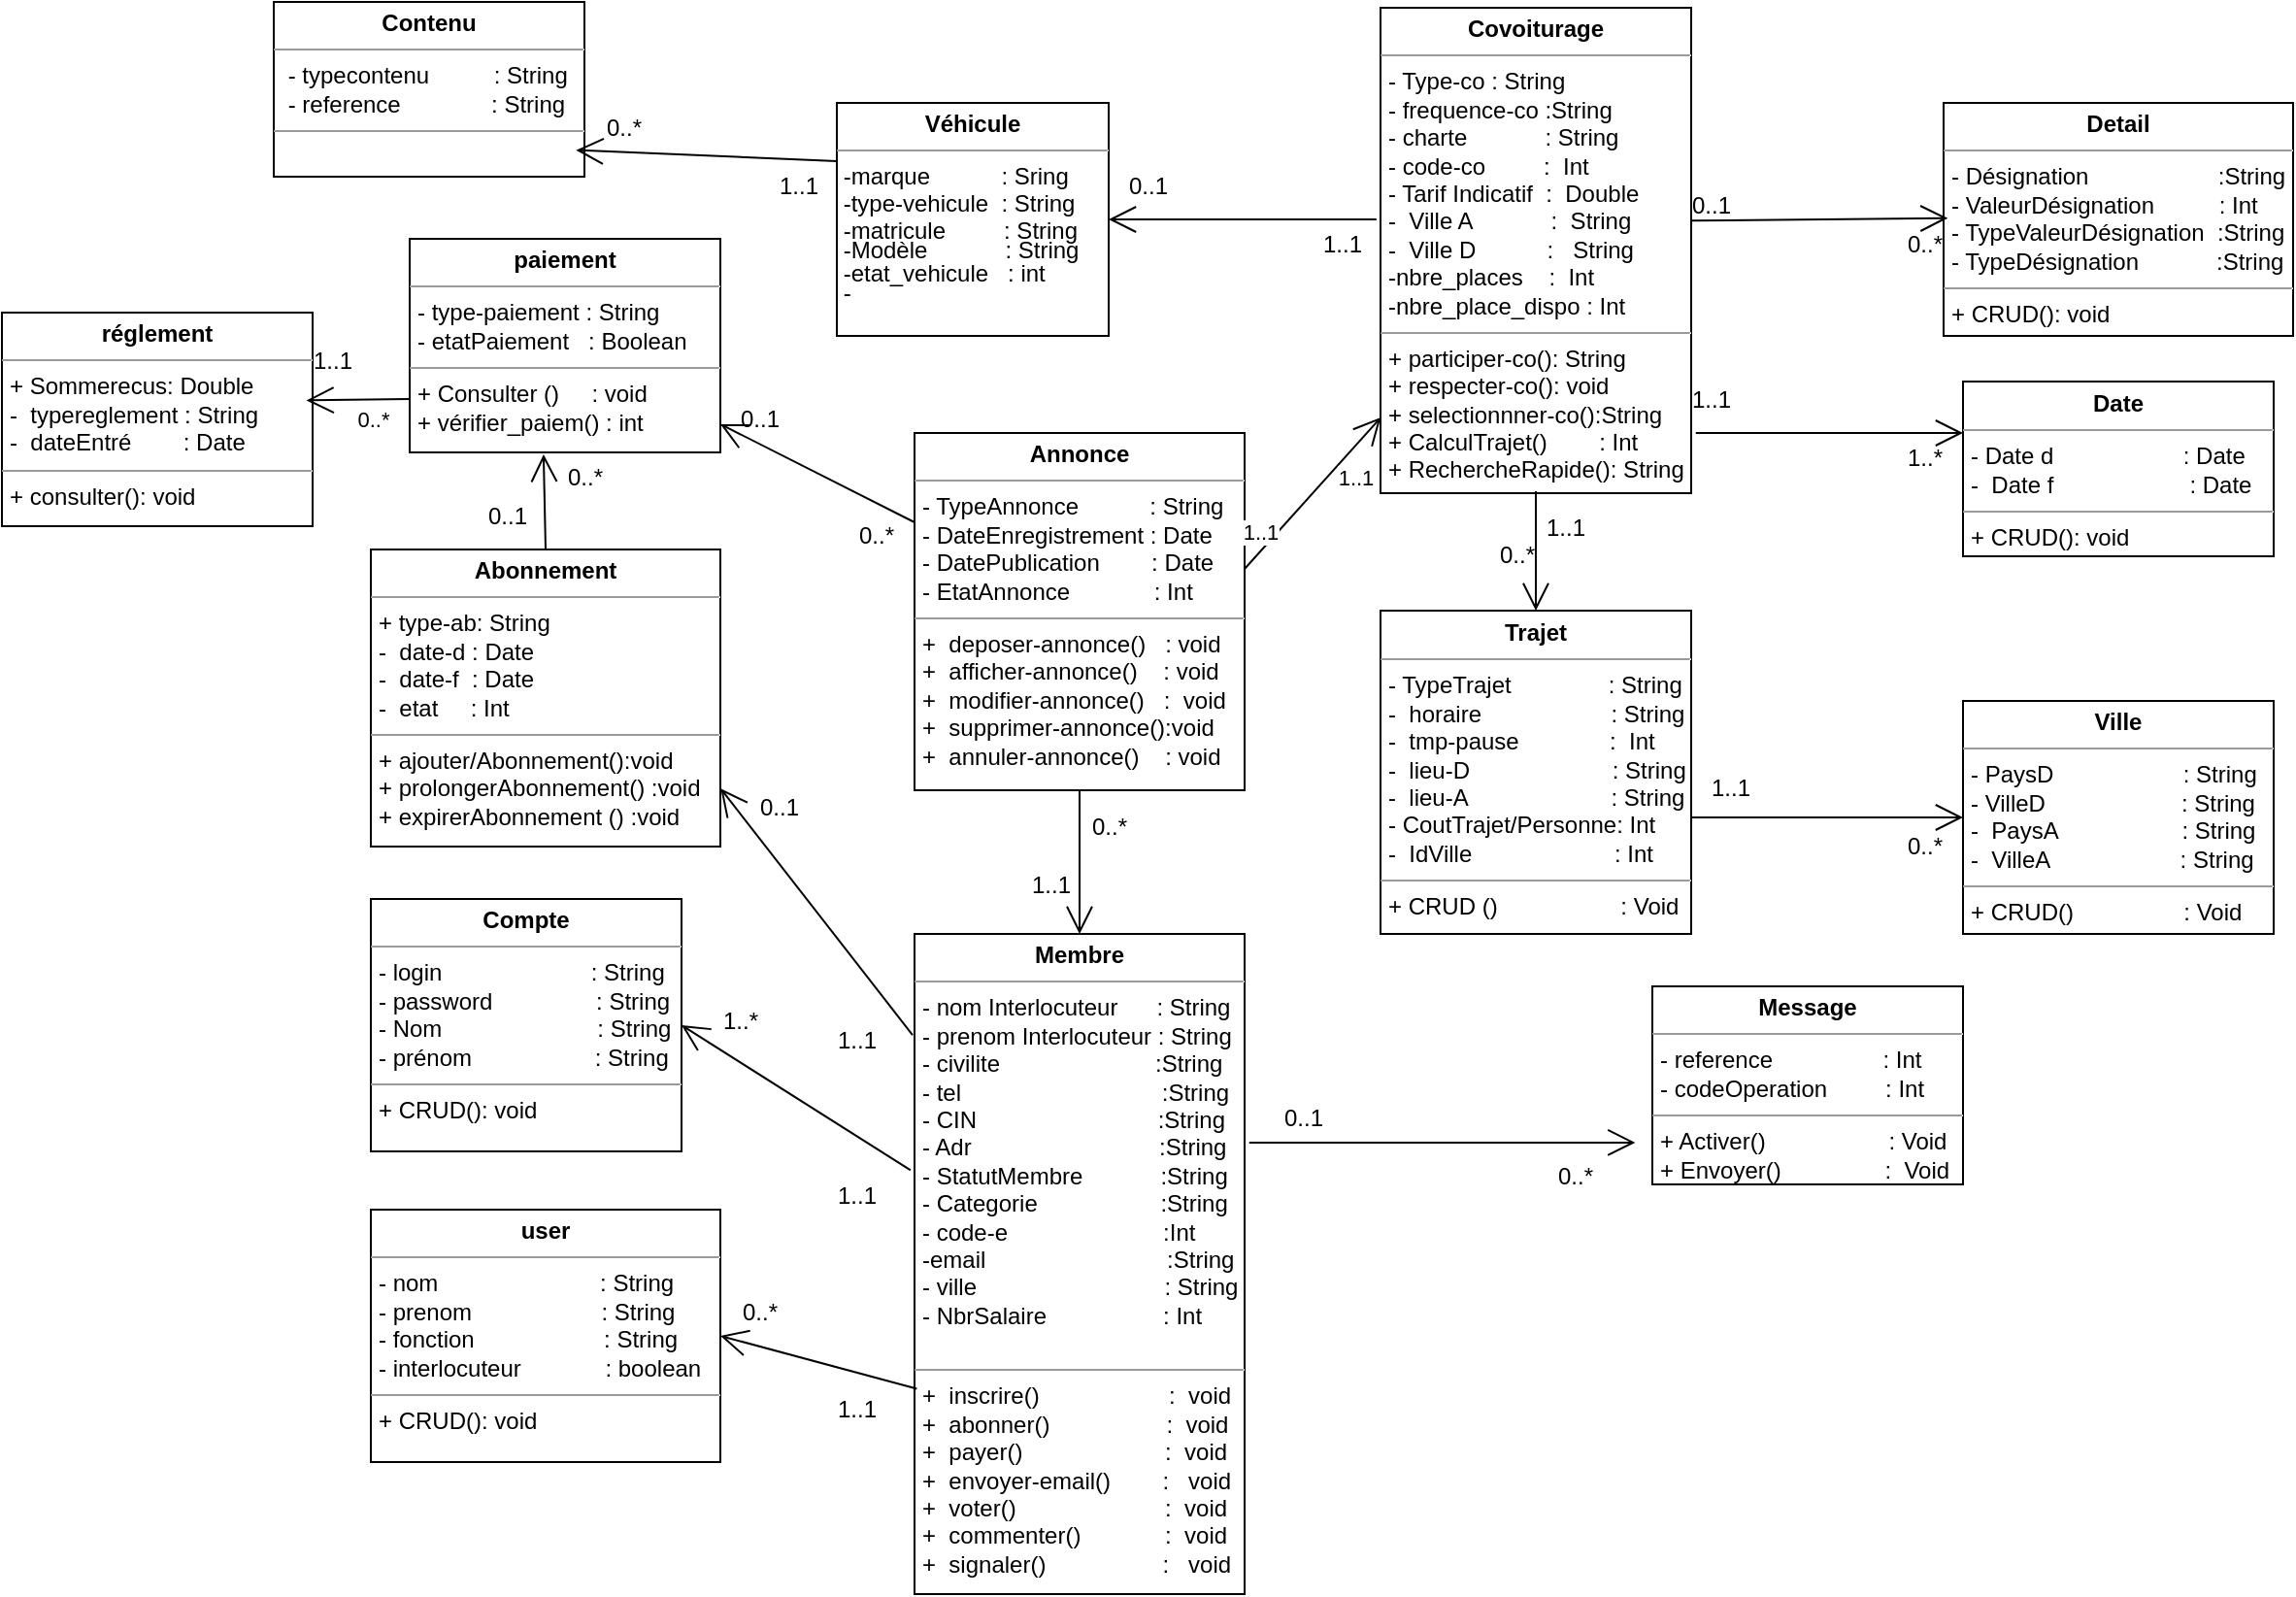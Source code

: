 <mxfile version="22.1.2" type="device">
  <diagram name="Page-1" id="1ubMhT4w6Kl15otpwXKv">
    <mxGraphModel dx="1357" dy="683" grid="1" gridSize="10" guides="1" tooltips="1" connect="1" arrows="1" fold="1" page="1" pageScale="1" pageWidth="827" pageHeight="1169" math="0" shadow="0">
      <root>
        <mxCell id="0" />
        <mxCell id="1" parent="0" />
        <mxCell id="DEG2UegHs-YWgpbDHbv4-1" value="&lt;p style=&quot;margin:0px;margin-top:4px;text-align:center;&quot;&gt;&lt;b&gt;Véhicule&lt;/b&gt;&lt;/p&gt;&lt;hr size=&quot;1&quot;&gt;&lt;div style=&quot;height:2px;&quot;&gt;&amp;nbsp;-marque&amp;nbsp; &amp;nbsp; &amp;nbsp; &amp;nbsp; &amp;nbsp; &amp;nbsp;: Sring&lt;/div&gt;&lt;div style=&quot;height:2px;&quot;&gt;&lt;br&gt;&lt;/div&gt;&lt;div style=&quot;height:2px;&quot;&gt;&lt;br&gt;&lt;/div&gt;&lt;div style=&quot;height:2px;&quot;&gt;&lt;br&gt;&lt;/div&gt;&lt;div style=&quot;height:2px;&quot;&gt;&lt;br&gt;&lt;/div&gt;&lt;div style=&quot;height:2px;&quot;&gt;&lt;br&gt;&lt;/div&gt;&lt;div style=&quot;height:2px;&quot;&gt;&lt;br&gt;&lt;/div&gt;&lt;div style=&quot;height:2px;&quot;&gt;&amp;nbsp;-type-vehicule&amp;nbsp; : String&lt;/div&gt;&lt;div style=&quot;height:2px;&quot;&gt;&lt;br&gt;&lt;/div&gt;&lt;div style=&quot;height:2px;&quot;&gt;&lt;br&gt;&lt;/div&gt;&lt;div style=&quot;height:2px;&quot;&gt;&lt;br&gt;&lt;/div&gt;&lt;div style=&quot;height:2px;&quot;&gt;&lt;br&gt;&lt;/div&gt;&lt;div style=&quot;height:2px;&quot;&gt;&lt;br&gt;&lt;/div&gt;&lt;div style=&quot;height:2px;&quot;&gt;&lt;br&gt;&lt;/div&gt;&lt;div style=&quot;height:2px;&quot;&gt;&amp;nbsp;-matricule&amp;nbsp; &amp;nbsp; &amp;nbsp; &amp;nbsp; &amp;nbsp;: String&amp;nbsp;&lt;/div&gt;&lt;div style=&quot;height:2px;&quot;&gt;&lt;br&gt;&lt;/div&gt;&lt;div style=&quot;height:2px;&quot;&gt;&lt;br&gt;&lt;/div&gt;&lt;div style=&quot;height:2px;&quot;&gt;&lt;br&gt;&lt;/div&gt;&lt;div style=&quot;height:2px;&quot;&gt;&lt;br&gt;&lt;/div&gt;&lt;div style=&quot;height:2px;&quot;&gt;&amp;nbsp;-Modèle&amp;nbsp; &amp;nbsp; &amp;nbsp; &amp;nbsp; &amp;nbsp; &amp;nbsp; : String&lt;/div&gt;&lt;div style=&quot;height:2px;&quot;&gt;&lt;br&gt;&lt;/div&gt;&lt;div style=&quot;height:2px;&quot;&gt;&lt;br&gt;&lt;/div&gt;&lt;div style=&quot;height:2px;&quot;&gt;&lt;br&gt;&lt;/div&gt;&lt;div style=&quot;height:2px;&quot;&gt;&lt;br&gt;&lt;/div&gt;&lt;div style=&quot;height:2px;&quot;&gt;&lt;br&gt;&lt;/div&gt;&lt;div style=&quot;height:2px;&quot;&gt;&amp;nbsp;-etat_vehicule&amp;nbsp; &amp;nbsp;: int&lt;/div&gt;&lt;div style=&quot;height:2px;&quot;&gt;&lt;br&gt;&lt;/div&gt;&lt;div style=&quot;height:2px;&quot;&gt;&lt;br&gt;&lt;/div&gt;&lt;div style=&quot;height:2px;&quot;&gt;&lt;br&gt;&lt;/div&gt;&lt;div style=&quot;height:2px;&quot;&gt;&lt;br&gt;&lt;/div&gt;&lt;div style=&quot;height:2px;&quot;&gt;&amp;nbsp;-&lt;/div&gt;" style="verticalAlign=top;align=left;overflow=fill;fontSize=12;fontFamily=Helvetica;html=1;whiteSpace=wrap;" vertex="1" parent="1">
          <mxGeometry x="440" y="130" width="140" height="120" as="geometry" />
        </mxCell>
        <mxCell id="DEG2UegHs-YWgpbDHbv4-3" value="&lt;p style=&quot;margin:0px;margin-top:4px;text-align:center;&quot;&gt;&lt;b&gt;Covoiturage&lt;/b&gt;&lt;/p&gt;&lt;hr size=&quot;1&quot;&gt;&lt;p style=&quot;margin:0px;margin-left:4px;&quot;&gt;- Type-co : String&lt;/p&gt;&lt;p style=&quot;margin:0px;margin-left:4px;&quot;&gt;- frequence-co :String&lt;/p&gt;&lt;p style=&quot;margin:0px;margin-left:4px;&quot;&gt;- charte&amp;nbsp; &amp;nbsp; &amp;nbsp; &amp;nbsp; &amp;nbsp; &amp;nbsp; : String&lt;/p&gt;&lt;p style=&quot;margin:0px;margin-left:4px;&quot;&gt;- code-co&amp;nbsp; &amp;nbsp; &amp;nbsp; &amp;nbsp; &amp;nbsp;:&amp;nbsp; Int&lt;/p&gt;&lt;p style=&quot;margin:0px;margin-left:4px;&quot;&gt;- Tarif Indicatif&amp;nbsp; :&amp;nbsp; Double&lt;/p&gt;&lt;p style=&quot;margin:0px;margin-left:4px;&quot;&gt;-&amp;nbsp; Ville A&amp;nbsp; &amp;nbsp; &amp;nbsp; &amp;nbsp; &amp;nbsp; &amp;nbsp; :&amp;nbsp; String&amp;nbsp;&lt;/p&gt;&lt;p style=&quot;margin:0px;margin-left:4px;&quot;&gt;-&amp;nbsp; Ville D&amp;nbsp; &amp;nbsp; &amp;nbsp; &amp;nbsp; &amp;nbsp; &amp;nbsp;:&amp;nbsp; &amp;nbsp;String&lt;/p&gt;&lt;p style=&quot;margin:0px;margin-left:4px;&quot;&gt;-nbre_places&amp;nbsp; &amp;nbsp; :&amp;nbsp; Int&lt;/p&gt;&lt;p style=&quot;margin:0px;margin-left:4px;&quot;&gt;-nbre_place_dispo : Int&lt;/p&gt;&lt;hr size=&quot;1&quot;&gt;&lt;p style=&quot;margin:0px;margin-left:4px;&quot;&gt;+ participer-co(): String&lt;/p&gt;&lt;p style=&quot;margin:0px;margin-left:4px;&quot;&gt;+ respecter-co(): void&lt;/p&gt;&lt;p style=&quot;margin:0px;margin-left:4px;&quot;&gt;+ selectionnner-co():String&lt;/p&gt;&lt;p style=&quot;margin:0px;margin-left:4px;&quot;&gt;+ CalculTrajet()&amp;nbsp; &amp;nbsp; &amp;nbsp; &amp;nbsp; : Int&lt;/p&gt;&lt;p style=&quot;margin:0px;margin-left:4px;&quot;&gt;+ RechercheRapide(): String&lt;/p&gt;" style="verticalAlign=top;align=left;overflow=fill;fontSize=12;fontFamily=Helvetica;html=1;whiteSpace=wrap;" vertex="1" parent="1">
          <mxGeometry x="720" y="81" width="160" height="250" as="geometry" />
        </mxCell>
        <mxCell id="DEG2UegHs-YWgpbDHbv4-4" value="&lt;p style=&quot;margin:0px;margin-top:4px;text-align:center;&quot;&gt;&lt;b&gt;Annonce&lt;/b&gt;&lt;/p&gt;&lt;hr size=&quot;1&quot;&gt;&lt;p style=&quot;margin:0px;margin-left:4px;&quot;&gt;- TypeAnnonce&amp;nbsp; &amp;nbsp; &amp;nbsp; &amp;nbsp; &amp;nbsp; &amp;nbsp;: String&lt;/p&gt;&lt;p style=&quot;margin:0px;margin-left:4px;&quot;&gt;- DateEnregistrement : Date&lt;/p&gt;&lt;p style=&quot;margin:0px;margin-left:4px;&quot;&gt;- DatePublication&amp;nbsp; &amp;nbsp; &amp;nbsp; &amp;nbsp; : Date&lt;/p&gt;&lt;p style=&quot;margin:0px;margin-left:4px;&quot;&gt;- EtatAnnonce&amp;nbsp; &amp;nbsp; &amp;nbsp; &amp;nbsp; &amp;nbsp; &amp;nbsp; &amp;nbsp;: Int&lt;/p&gt;&lt;hr size=&quot;1&quot;&gt;&lt;p style=&quot;margin:0px;margin-left:4px;&quot;&gt;+&amp;nbsp; deposer-annonce()&amp;nbsp; &amp;nbsp;: void&lt;/p&gt;&lt;p style=&quot;margin:0px;margin-left:4px;&quot;&gt;+&amp;nbsp; afficher-annonce()&amp;nbsp; &amp;nbsp; : void&lt;/p&gt;&lt;p style=&quot;margin:0px;margin-left:4px;&quot;&gt;+&amp;nbsp; modifier-annonce()&amp;nbsp; &amp;nbsp;:&amp;nbsp; void&lt;/p&gt;&lt;p style=&quot;margin:0px;margin-left:4px;&quot;&gt;+&amp;nbsp; supprimer-annonce():void&lt;/p&gt;&lt;p style=&quot;margin:0px;margin-left:4px;&quot;&gt;+&amp;nbsp; annuler-annonce()&amp;nbsp; &amp;nbsp; : void&lt;/p&gt;" style="verticalAlign=top;align=left;overflow=fill;fontSize=12;fontFamily=Helvetica;html=1;whiteSpace=wrap;" vertex="1" parent="1">
          <mxGeometry x="480" y="300" width="170" height="184" as="geometry" />
        </mxCell>
        <mxCell id="DEG2UegHs-YWgpbDHbv4-5" value="&lt;p style=&quot;margin:0px;margin-top:4px;text-align:center;&quot;&gt;&lt;b&gt;paiement&lt;/b&gt;&lt;/p&gt;&lt;hr size=&quot;1&quot;&gt;&lt;p style=&quot;margin:0px;margin-left:4px;&quot;&gt;- type-paiement : String&lt;/p&gt;&lt;p style=&quot;margin:0px;margin-left:4px;&quot;&gt;- etatPaiement&amp;nbsp; &amp;nbsp;: Boolean&lt;/p&gt;&lt;hr size=&quot;1&quot;&gt;&lt;p style=&quot;margin:0px;margin-left:4px;&quot;&gt;+ Consulter ()&amp;nbsp; &amp;nbsp; &amp;nbsp;: void&lt;/p&gt;&lt;p style=&quot;margin:0px;margin-left:4px;&quot;&gt;+ vérifier_paiem() : int&lt;/p&gt;" style="verticalAlign=top;align=left;overflow=fill;fontSize=12;fontFamily=Helvetica;html=1;whiteSpace=wrap;" vertex="1" parent="1">
          <mxGeometry x="220" y="200" width="160" height="110" as="geometry" />
        </mxCell>
        <mxCell id="DEG2UegHs-YWgpbDHbv4-6" value="&lt;p style=&quot;margin:0px;margin-top:4px;text-align:center;&quot;&gt;&lt;b&gt;Abonnement&lt;/b&gt;&lt;/p&gt;&lt;hr size=&quot;1&quot;&gt;&lt;p style=&quot;margin:0px;margin-left:4px;&quot;&gt;+ type-ab: String&lt;/p&gt;&lt;p style=&quot;margin:0px;margin-left:4px;&quot;&gt;-&amp;nbsp; date-d : Date&lt;/p&gt;&lt;p style=&quot;margin:0px;margin-left:4px;&quot;&gt;-&amp;nbsp; date-f&amp;nbsp; : Date&lt;/p&gt;&lt;p style=&quot;margin:0px;margin-left:4px;&quot;&gt;-&amp;nbsp; etat&amp;nbsp; &amp;nbsp; &amp;nbsp;: Int&lt;/p&gt;&lt;hr size=&quot;1&quot;&gt;&lt;p style=&quot;margin:0px;margin-left:4px;&quot;&gt;+ ajouter/Abonnement():void&lt;/p&gt;&lt;p style=&quot;margin:0px;margin-left:4px;&quot;&gt;+ prolongerAbonnement() :void&lt;/p&gt;&lt;p style=&quot;margin:0px;margin-left:4px;&quot;&gt;+ expirerAbonnement () :void&lt;/p&gt;" style="verticalAlign=top;align=left;overflow=fill;fontSize=12;fontFamily=Helvetica;html=1;whiteSpace=wrap;" vertex="1" parent="1">
          <mxGeometry x="200" y="360" width="180" height="153" as="geometry" />
        </mxCell>
        <mxCell id="DEG2UegHs-YWgpbDHbv4-8" value="&lt;p style=&quot;margin:0px;margin-top:4px;text-align:center;&quot;&gt;&lt;b&gt;Membre&lt;/b&gt;&lt;/p&gt;&lt;hr size=&quot;1&quot;&gt;&lt;p style=&quot;margin:0px;margin-left:4px;&quot;&gt;- nom Interlocuteur&amp;nbsp; &amp;nbsp; &amp;nbsp; : String&lt;/p&gt;&lt;p style=&quot;margin:0px;margin-left:4px;&quot;&gt;- prenom Interlocuteur : String&lt;/p&gt;&lt;p style=&quot;margin:0px;margin-left:4px;&quot;&gt;- civilite&amp;nbsp; &amp;nbsp; &amp;nbsp; &amp;nbsp; &amp;nbsp; &amp;nbsp; &amp;nbsp; &amp;nbsp; &amp;nbsp; &amp;nbsp; &amp;nbsp; &amp;nbsp; :String&lt;/p&gt;&lt;p style=&quot;margin:0px;margin-left:4px;&quot;&gt;- tel&amp;nbsp; &amp;nbsp; &amp;nbsp; &amp;nbsp; &amp;nbsp; &amp;nbsp; &amp;nbsp; &amp;nbsp; &amp;nbsp; &amp;nbsp; &amp;nbsp; &amp;nbsp; &amp;nbsp; &amp;nbsp; &amp;nbsp; &amp;nbsp;:String&lt;/p&gt;&lt;p style=&quot;margin:0px;margin-left:4px;&quot;&gt;- CIN&amp;nbsp; &amp;nbsp; &amp;nbsp; &amp;nbsp; &amp;nbsp; &amp;nbsp; &amp;nbsp; &amp;nbsp; &amp;nbsp; &amp;nbsp; &amp;nbsp; &amp;nbsp; &amp;nbsp; &amp;nbsp; :String&lt;/p&gt;&lt;p style=&quot;margin:0px;margin-left:4px;&quot;&gt;- Adr&amp;nbsp; &amp;nbsp; &amp;nbsp; &amp;nbsp; &amp;nbsp; &amp;nbsp; &amp;nbsp; &amp;nbsp; &amp;nbsp; &amp;nbsp; &amp;nbsp; &amp;nbsp; &amp;nbsp; &amp;nbsp; &amp;nbsp;:String&lt;/p&gt;&lt;p style=&quot;margin:0px;margin-left:4px;&quot;&gt;- StatutMembre&amp;nbsp; &amp;nbsp; &amp;nbsp; &amp;nbsp; &amp;nbsp; &amp;nbsp; :String&lt;/p&gt;&lt;p style=&quot;margin:0px;margin-left:4px;&quot;&gt;- Categorie&amp;nbsp; &amp;nbsp; &amp;nbsp; &amp;nbsp; &amp;nbsp; &amp;nbsp; &amp;nbsp; &amp;nbsp; &amp;nbsp; &amp;nbsp;:String&lt;/p&gt;&lt;p style=&quot;margin:0px;margin-left:4px;&quot;&gt;- code-e&amp;nbsp; &amp;nbsp; &amp;nbsp; &amp;nbsp; &amp;nbsp; &amp;nbsp; &amp;nbsp; &amp;nbsp; &amp;nbsp; &amp;nbsp; &amp;nbsp; &amp;nbsp; :Int&lt;/p&gt;&lt;p style=&quot;margin:0px;margin-left:4px;&quot;&gt;-email&amp;nbsp; &amp;nbsp; &amp;nbsp; &amp;nbsp; &amp;nbsp; &amp;nbsp; &amp;nbsp; &amp;nbsp; &amp;nbsp; &amp;nbsp; &amp;nbsp; &amp;nbsp; &amp;nbsp; &amp;nbsp; :String&lt;/p&gt;&lt;p style=&quot;margin:0px;margin-left:4px;&quot;&gt;- ville&amp;nbsp; &amp;nbsp; &amp;nbsp; &amp;nbsp; &amp;nbsp; &amp;nbsp; &amp;nbsp; &amp;nbsp; &amp;nbsp; &amp;nbsp; &amp;nbsp; &amp;nbsp; &amp;nbsp; &amp;nbsp; &amp;nbsp;: String&lt;/p&gt;&lt;p style=&quot;margin:0px;margin-left:4px;&quot;&gt;- NbrSalaire&amp;nbsp; &amp;nbsp; &amp;nbsp; &amp;nbsp; &amp;nbsp; &amp;nbsp; &amp;nbsp; &amp;nbsp; &amp;nbsp; : Int&lt;/p&gt;&lt;p style=&quot;margin:0px;margin-left:4px;&quot;&gt;&lt;br&gt;&lt;/p&gt;&lt;hr size=&quot;1&quot;&gt;&lt;p style=&quot;margin:0px;margin-left:4px;&quot;&gt;+&amp;nbsp; inscrire()&amp;nbsp; &amp;nbsp; &amp;nbsp; &amp;nbsp; &amp;nbsp; &amp;nbsp; &amp;nbsp; &amp;nbsp; &amp;nbsp; &amp;nbsp; :&amp;nbsp; void&lt;/p&gt;&lt;p style=&quot;margin:0px;margin-left:4px;&quot;&gt;+&amp;nbsp; abonner()&amp;nbsp; &amp;nbsp; &amp;nbsp; &amp;nbsp; &amp;nbsp; &amp;nbsp; &amp;nbsp; &amp;nbsp; &amp;nbsp; :&amp;nbsp; void&lt;/p&gt;&lt;p style=&quot;margin:0px;margin-left:4px;&quot;&gt;+&amp;nbsp; payer()&amp;nbsp; &amp;nbsp; &amp;nbsp; &amp;nbsp; &amp;nbsp; &amp;nbsp; &amp;nbsp; &amp;nbsp; &amp;nbsp; &amp;nbsp; &amp;nbsp; :&amp;nbsp; void&lt;/p&gt;&lt;p style=&quot;margin:0px;margin-left:4px;&quot;&gt;+&amp;nbsp; envoyer-email()&amp;nbsp; &amp;nbsp; &amp;nbsp; &amp;nbsp; :&amp;nbsp; &amp;nbsp;void&lt;/p&gt;&lt;p style=&quot;margin:0px;margin-left:4px;&quot;&gt;+&amp;nbsp; voter()&amp;nbsp; &amp;nbsp; &amp;nbsp; &amp;nbsp; &amp;nbsp; &amp;nbsp; &amp;nbsp; &amp;nbsp; &amp;nbsp; &amp;nbsp; &amp;nbsp; &amp;nbsp;:&amp;nbsp; void&lt;/p&gt;&lt;p style=&quot;margin:0px;margin-left:4px;&quot;&gt;+&amp;nbsp; commenter()&amp;nbsp; &amp;nbsp; &amp;nbsp; &amp;nbsp; &amp;nbsp; &amp;nbsp; &amp;nbsp;:&amp;nbsp; void&lt;/p&gt;&lt;p style=&quot;margin:0px;margin-left:4px;&quot;&gt;+&amp;nbsp; signaler()&amp;nbsp; &amp;nbsp; &amp;nbsp; &amp;nbsp; &amp;nbsp; &amp;nbsp; &amp;nbsp; &amp;nbsp; &amp;nbsp; :&amp;nbsp; &amp;nbsp;void&lt;/p&gt;" style="verticalAlign=top;align=left;overflow=fill;fontSize=12;fontFamily=Helvetica;html=1;whiteSpace=wrap;" vertex="1" parent="1">
          <mxGeometry x="480" y="558" width="170" height="340" as="geometry" />
        </mxCell>
        <mxCell id="DEG2UegHs-YWgpbDHbv4-9" value="&lt;p style=&quot;margin:0px;margin-top:4px;text-align:center;&quot;&gt;&lt;b&gt;Trajet&lt;/b&gt;&lt;/p&gt;&lt;hr size=&quot;1&quot;&gt;&lt;p style=&quot;margin:0px;margin-left:4px;&quot;&gt;- TypeTrajet&amp;nbsp; &amp;nbsp; &amp;nbsp; &amp;nbsp; &amp;nbsp; &amp;nbsp; &amp;nbsp; &amp;nbsp;: String&lt;/p&gt;&lt;p style=&quot;margin:0px;margin-left:4px;&quot;&gt;-&amp;nbsp; horaire&amp;nbsp; &amp;nbsp; &amp;nbsp; &amp;nbsp; &amp;nbsp; &amp;nbsp; &amp;nbsp; &amp;nbsp; &amp;nbsp; &amp;nbsp; : String&lt;/p&gt;&lt;p style=&quot;margin:0px;margin-left:4px;&quot;&gt;-&amp;nbsp; tmp-pause&amp;nbsp; &amp;nbsp; &amp;nbsp; &amp;nbsp; &amp;nbsp; &amp;nbsp; &amp;nbsp; :&amp;nbsp; Int&lt;/p&gt;&lt;p style=&quot;margin:0px;margin-left:4px;&quot;&gt;-&amp;nbsp; lieu-D&amp;nbsp; &amp;nbsp; &amp;nbsp; &amp;nbsp; &amp;nbsp; &amp;nbsp; &amp;nbsp; &amp;nbsp; &amp;nbsp; &amp;nbsp; &amp;nbsp; : String&lt;/p&gt;&lt;p style=&quot;margin:0px;margin-left:4px;&quot;&gt;-&amp;nbsp; lieu-A&amp;nbsp; &amp;nbsp; &amp;nbsp; &amp;nbsp; &amp;nbsp; &amp;nbsp; &amp;nbsp; &amp;nbsp; &amp;nbsp; &amp;nbsp; &amp;nbsp; : String&lt;/p&gt;&lt;p style=&quot;margin:0px;margin-left:4px;&quot;&gt;- CoutTrajet/Personne: Int&lt;/p&gt;&lt;p style=&quot;margin:0px;margin-left:4px;&quot;&gt;-&amp;nbsp; IdVille&amp;nbsp; &amp;nbsp; &amp;nbsp; &amp;nbsp; &amp;nbsp; &amp;nbsp; &amp;nbsp; &amp;nbsp; &amp;nbsp; &amp;nbsp; &amp;nbsp; : Int&lt;/p&gt;&lt;hr size=&quot;1&quot;&gt;&lt;p style=&quot;margin:0px;margin-left:4px;&quot;&gt;+ CRUD ()&amp;nbsp; &amp;nbsp; &amp;nbsp; &amp;nbsp; &amp;nbsp; &amp;nbsp; &amp;nbsp; &amp;nbsp; &amp;nbsp; &amp;nbsp;: Void&lt;/p&gt;" style="verticalAlign=top;align=left;overflow=fill;fontSize=12;fontFamily=Helvetica;html=1;whiteSpace=wrap;" vertex="1" parent="1">
          <mxGeometry x="720" y="391.5" width="160" height="166.5" as="geometry" />
        </mxCell>
        <mxCell id="DEG2UegHs-YWgpbDHbv4-10" value="&lt;p style=&quot;margin:0px;margin-top:4px;text-align:center;&quot;&gt;&lt;b&gt;Ville&lt;/b&gt;&lt;/p&gt;&lt;hr size=&quot;1&quot;&gt;&lt;p style=&quot;margin:0px;margin-left:4px;&quot;&gt;- PaysD&amp;nbsp; &amp;nbsp; &amp;nbsp; &amp;nbsp; &amp;nbsp; &amp;nbsp; &amp;nbsp; &amp;nbsp; &amp;nbsp; &amp;nbsp; : String&lt;/p&gt;&lt;p style=&quot;margin:0px;margin-left:4px;&quot;&gt;- VilleD&amp;nbsp; &amp;nbsp; &amp;nbsp; &amp;nbsp; &amp;nbsp; &amp;nbsp; &amp;nbsp; &amp;nbsp; &amp;nbsp; &amp;nbsp; &amp;nbsp;: String&lt;/p&gt;&lt;p style=&quot;margin:0px;margin-left:4px;&quot;&gt;-&amp;nbsp; PaysA&amp;nbsp; &amp;nbsp; &amp;nbsp; &amp;nbsp; &amp;nbsp; &amp;nbsp; &amp;nbsp; &amp;nbsp; &amp;nbsp; &amp;nbsp;: String&lt;/p&gt;&lt;p style=&quot;margin:0px;margin-left:4px;&quot;&gt;-&amp;nbsp; VilleA&amp;nbsp; &amp;nbsp; &amp;nbsp; &amp;nbsp; &amp;nbsp; &amp;nbsp; &amp;nbsp; &amp;nbsp; &amp;nbsp; &amp;nbsp; : String&lt;/p&gt;&lt;hr size=&quot;1&quot;&gt;&lt;p style=&quot;margin:0px;margin-left:4px;&quot;&gt;+ CRUD()&amp;nbsp; &amp;nbsp; &amp;nbsp; &amp;nbsp; &amp;nbsp; &amp;nbsp; &amp;nbsp; &amp;nbsp; &amp;nbsp;: Void&lt;/p&gt;" style="verticalAlign=top;align=left;overflow=fill;fontSize=12;fontFamily=Helvetica;html=1;whiteSpace=wrap;" vertex="1" parent="1">
          <mxGeometry x="1020" y="438" width="160" height="120" as="geometry" />
        </mxCell>
        <mxCell id="DEG2UegHs-YWgpbDHbv4-11" value="&lt;p style=&quot;margin:0px;margin-top:4px;text-align:center;&quot;&gt;&lt;b&gt;Message&lt;/b&gt;&lt;/p&gt;&lt;hr size=&quot;1&quot;&gt;&lt;p style=&quot;margin:0px;margin-left:4px;&quot;&gt;- reference&amp;nbsp; &amp;nbsp; &amp;nbsp; &amp;nbsp; &amp;nbsp; &amp;nbsp; &amp;nbsp; &amp;nbsp; &amp;nbsp;: Int&lt;/p&gt;&lt;p style=&quot;margin:0px;margin-left:4px;&quot;&gt;- codeOperation&amp;nbsp; &amp;nbsp; &amp;nbsp; &amp;nbsp; &amp;nbsp;: Int&lt;/p&gt;&lt;hr size=&quot;1&quot;&gt;&lt;p style=&quot;margin:0px;margin-left:4px;&quot;&gt;+ Activer()&amp;nbsp; &amp;nbsp; &amp;nbsp; &amp;nbsp; &amp;nbsp; &amp;nbsp; &amp;nbsp; &amp;nbsp; &amp;nbsp; &amp;nbsp;: Void&lt;/p&gt;&lt;p style=&quot;margin:0px;margin-left:4px;&quot;&gt;+ Envoyer()&amp;nbsp; &amp;nbsp; &amp;nbsp; &amp;nbsp; &amp;nbsp; &amp;nbsp; &amp;nbsp; &amp;nbsp; :&amp;nbsp; Void&lt;/p&gt;&lt;p style=&quot;margin:0px;margin-left:4px;&quot;&gt;&lt;br&gt;&lt;/p&gt;&lt;p style=&quot;margin:0px;margin-left:4px;&quot;&gt;&lt;br&gt;&lt;/p&gt;" style="verticalAlign=top;align=left;overflow=fill;fontSize=12;fontFamily=Helvetica;html=1;whiteSpace=wrap;" vertex="1" parent="1">
          <mxGeometry x="860" y="585" width="160" height="102" as="geometry" />
        </mxCell>
        <mxCell id="DEG2UegHs-YWgpbDHbv4-12" value="&lt;p style=&quot;margin:0px;margin-top:4px;text-align:center;&quot;&gt;&lt;b&gt;Detail&lt;/b&gt;&lt;/p&gt;&lt;hr size=&quot;1&quot;&gt;&lt;p style=&quot;margin:0px;margin-left:4px;&quot;&gt;- Désignation&amp;nbsp; &amp;nbsp; &amp;nbsp; &amp;nbsp; &amp;nbsp; &amp;nbsp; &amp;nbsp; &amp;nbsp; &amp;nbsp; &amp;nbsp; :String&lt;/p&gt;&lt;p style=&quot;margin:0px;margin-left:4px;&quot;&gt;- ValeurDésignation&amp;nbsp; &amp;nbsp; &amp;nbsp; &amp;nbsp; &amp;nbsp; : Int&lt;/p&gt;&lt;p style=&quot;margin:0px;margin-left:4px;&quot;&gt;- TypeValeurDésignation&amp;nbsp; :String&amp;nbsp;&lt;/p&gt;&lt;p style=&quot;margin:0px;margin-left:4px;&quot;&gt;- TypeDésignation&amp;nbsp; &amp;nbsp; &amp;nbsp; &amp;nbsp; &amp;nbsp; &amp;nbsp; :String&lt;/p&gt;&lt;hr size=&quot;1&quot;&gt;&lt;p style=&quot;margin:0px;margin-left:4px;&quot;&gt;+ CRUD(): void&lt;/p&gt;" style="verticalAlign=top;align=left;overflow=fill;fontSize=12;fontFamily=Helvetica;html=1;whiteSpace=wrap;" vertex="1" parent="1">
          <mxGeometry x="1010" y="130" width="180" height="120" as="geometry" />
        </mxCell>
        <mxCell id="DEG2UegHs-YWgpbDHbv4-13" value="&lt;p style=&quot;margin:0px;margin-top:4px;text-align:center;&quot;&gt;&lt;b&gt;Date&lt;/b&gt;&lt;/p&gt;&lt;hr size=&quot;1&quot;&gt;&lt;p style=&quot;margin:0px;margin-left:4px;&quot;&gt;- Date d&amp;nbsp; &amp;nbsp; &amp;nbsp; &amp;nbsp; &amp;nbsp; &amp;nbsp; &amp;nbsp; &amp;nbsp; &amp;nbsp; &amp;nbsp; : Date&lt;/p&gt;&lt;p style=&quot;margin:0px;margin-left:4px;&quot;&gt;-&amp;nbsp; Date f&amp;nbsp; &amp;nbsp; &amp;nbsp; &amp;nbsp; &amp;nbsp; &amp;nbsp; &amp;nbsp; &amp;nbsp; &amp;nbsp; &amp;nbsp; &amp;nbsp;: Date&lt;/p&gt;&lt;hr size=&quot;1&quot;&gt;&lt;p style=&quot;margin:0px;margin-left:4px;&quot;&gt;+ CRUD(): void&lt;/p&gt;" style="verticalAlign=top;align=left;overflow=fill;fontSize=12;fontFamily=Helvetica;html=1;whiteSpace=wrap;" vertex="1" parent="1">
          <mxGeometry x="1020" y="273.5" width="160" height="90" as="geometry" />
        </mxCell>
        <mxCell id="DEG2UegHs-YWgpbDHbv4-14" value="&lt;p style=&quot;margin:0px;margin-top:4px;text-align:center;&quot;&gt;&lt;b&gt;réglement&lt;/b&gt;&lt;/p&gt;&lt;hr size=&quot;1&quot;&gt;&lt;p style=&quot;margin:0px;margin-left:4px;&quot;&gt;+ Sommerecus: Double&lt;/p&gt;&lt;p style=&quot;margin:0px;margin-left:4px;&quot;&gt;-&amp;nbsp; typereglement : String&lt;/p&gt;&lt;p style=&quot;margin:0px;margin-left:4px;&quot;&gt;-&amp;nbsp; dateEntré&amp;nbsp; &amp;nbsp; &amp;nbsp; &amp;nbsp; : Date&lt;/p&gt;&lt;hr size=&quot;1&quot;&gt;&lt;p style=&quot;margin:0px;margin-left:4px;&quot;&gt;+ consulter(): void&lt;/p&gt;" style="verticalAlign=top;align=left;overflow=fill;fontSize=12;fontFamily=Helvetica;html=1;whiteSpace=wrap;" vertex="1" parent="1">
          <mxGeometry x="10" y="238" width="160" height="110" as="geometry" />
        </mxCell>
        <mxCell id="DEG2UegHs-YWgpbDHbv4-15" value="&lt;p style=&quot;margin:0px;margin-top:4px;text-align:center;&quot;&gt;&lt;b&gt;Compte&lt;/b&gt;&lt;/p&gt;&lt;hr size=&quot;1&quot;&gt;&lt;p style=&quot;margin:0px;margin-left:4px;&quot;&gt;- login&amp;nbsp; &amp;nbsp; &amp;nbsp; &amp;nbsp; &amp;nbsp; &amp;nbsp; &amp;nbsp; &amp;nbsp; &amp;nbsp; &amp;nbsp; &amp;nbsp; &amp;nbsp;: String&lt;/p&gt;&lt;p style=&quot;margin:0px;margin-left:4px;&quot;&gt;- password&amp;nbsp; &amp;nbsp; &amp;nbsp; &amp;nbsp; &amp;nbsp; &amp;nbsp; &amp;nbsp; &amp;nbsp; : String&lt;/p&gt;&lt;p style=&quot;margin:0px;margin-left:4px;&quot;&gt;- Nom&amp;nbsp; &amp;nbsp; &amp;nbsp; &amp;nbsp; &amp;nbsp; &amp;nbsp; &amp;nbsp; &amp;nbsp; &amp;nbsp; &amp;nbsp; &amp;nbsp; &amp;nbsp; : String&lt;/p&gt;&lt;p style=&quot;margin:0px;margin-left:4px;&quot;&gt;- prénom&amp;nbsp; &amp;nbsp; &amp;nbsp; &amp;nbsp; &amp;nbsp; &amp;nbsp; &amp;nbsp; &amp;nbsp; &amp;nbsp; &amp;nbsp;: String&lt;/p&gt;&lt;hr size=&quot;1&quot;&gt;&lt;p style=&quot;margin:0px;margin-left:4px;&quot;&gt;+ CRUD(): void&lt;/p&gt;" style="verticalAlign=top;align=left;overflow=fill;fontSize=12;fontFamily=Helvetica;html=1;whiteSpace=wrap;" vertex="1" parent="1">
          <mxGeometry x="200" y="540" width="160" height="130" as="geometry" />
        </mxCell>
        <mxCell id="DEG2UegHs-YWgpbDHbv4-16" value="&lt;p style=&quot;margin:0px;margin-top:4px;text-align:center;&quot;&gt;&lt;b&gt;user&lt;/b&gt;&lt;/p&gt;&lt;hr size=&quot;1&quot;&gt;&lt;p style=&quot;margin:0px;margin-left:4px;&quot;&gt;- nom&amp;nbsp; &amp;nbsp; &amp;nbsp; &amp;nbsp; &amp;nbsp; &amp;nbsp; &amp;nbsp; &amp;nbsp; &amp;nbsp; &amp;nbsp; &amp;nbsp; &amp;nbsp; &amp;nbsp;: String&lt;/p&gt;&lt;p style=&quot;margin:0px;margin-left:4px;&quot;&gt;- prenom&amp;nbsp; &amp;nbsp; &amp;nbsp; &amp;nbsp; &amp;nbsp; &amp;nbsp; &amp;nbsp; &amp;nbsp; &amp;nbsp; &amp;nbsp; : String&lt;/p&gt;&lt;p style=&quot;margin:0px;margin-left:4px;&quot;&gt;- fonction&amp;nbsp; &amp;nbsp; &amp;nbsp; &amp;nbsp; &amp;nbsp; &amp;nbsp; &amp;nbsp; &amp;nbsp; &amp;nbsp; &amp;nbsp; : String&lt;/p&gt;&lt;p style=&quot;margin:0px;margin-left:4px;&quot;&gt;- interlocuteur&amp;nbsp; &amp;nbsp; &amp;nbsp; &amp;nbsp; &amp;nbsp; &amp;nbsp; &amp;nbsp;: boolean&lt;/p&gt;&lt;hr size=&quot;1&quot;&gt;&lt;p style=&quot;margin:0px;margin-left:4px;&quot;&gt;+ CRUD(): void&lt;/p&gt;" style="verticalAlign=top;align=left;overflow=fill;fontSize=12;fontFamily=Helvetica;html=1;whiteSpace=wrap;" vertex="1" parent="1">
          <mxGeometry x="200" y="700" width="180" height="130" as="geometry" />
        </mxCell>
        <mxCell id="DEG2UegHs-YWgpbDHbv4-17" value="" style="endArrow=open;endFill=1;endSize=12;html=1;rounded=0;entryX=1;entryY=0.5;entryDx=0;entryDy=0;exitX=-0.013;exitY=0.436;exitDx=0;exitDy=0;exitPerimeter=0;" edge="1" parent="1" source="DEG2UegHs-YWgpbDHbv4-3" target="DEG2UegHs-YWgpbDHbv4-1">
          <mxGeometry width="160" relative="1" as="geometry">
            <mxPoint x="710" y="190" as="sourcePoint" />
            <mxPoint x="970" y="190" as="targetPoint" />
          </mxGeometry>
        </mxCell>
        <mxCell id="DEG2UegHs-YWgpbDHbv4-18" value="0..1" style="text;html=1;align=center;verticalAlign=middle;resizable=0;points=[];autosize=1;strokeColor=none;fillColor=none;" vertex="1" parent="1">
          <mxGeometry x="580" y="158" width="40" height="30" as="geometry" />
        </mxCell>
        <mxCell id="DEG2UegHs-YWgpbDHbv4-19" value="1..1" style="text;html=1;align=center;verticalAlign=middle;resizable=0;points=[];autosize=1;strokeColor=none;fillColor=none;" vertex="1" parent="1">
          <mxGeometry x="680" y="188" width="40" height="30" as="geometry" />
        </mxCell>
        <mxCell id="DEG2UegHs-YWgpbDHbv4-20" value="" style="endArrow=open;endFill=1;endSize=12;html=1;rounded=0;entryX=-0.018;entryY=0.406;entryDx=0;entryDy=0;entryPerimeter=0;exitX=0.966;exitY=0.436;exitDx=0;exitDy=0;exitPerimeter=0;" edge="1" parent="1">
          <mxGeometry width="160" relative="1" as="geometry">
            <mxPoint x="880.0" y="190.64" as="sourcePoint" />
            <mxPoint x="1012.2" y="189.36" as="targetPoint" />
          </mxGeometry>
        </mxCell>
        <mxCell id="DEG2UegHs-YWgpbDHbv4-21" value="0..1" style="text;html=1;align=center;verticalAlign=middle;resizable=0;points=[];autosize=1;strokeColor=none;fillColor=none;" vertex="1" parent="1">
          <mxGeometry x="870" y="168" width="40" height="30" as="geometry" />
        </mxCell>
        <mxCell id="DEG2UegHs-YWgpbDHbv4-22" value="0..*" style="text;html=1;align=center;verticalAlign=middle;resizable=0;points=[];autosize=1;strokeColor=none;fillColor=none;" vertex="1" parent="1">
          <mxGeometry x="980" y="188" width="40" height="30" as="geometry" />
        </mxCell>
        <mxCell id="DEG2UegHs-YWgpbDHbv4-23" value="" style="endArrow=open;endFill=1;endSize=12;html=1;rounded=0;entryX=-0.018;entryY=0.406;entryDx=0;entryDy=0;entryPerimeter=0;exitX=1.015;exitY=0.876;exitDx=0;exitDy=0;exitPerimeter=0;" edge="1" parent="1" source="DEG2UegHs-YWgpbDHbv4-3">
          <mxGeometry width="160" relative="1" as="geometry">
            <mxPoint x="887.8" y="301.28" as="sourcePoint" />
            <mxPoint x="1020.0" y="300.0" as="targetPoint" />
          </mxGeometry>
        </mxCell>
        <mxCell id="DEG2UegHs-YWgpbDHbv4-24" value="1..1" style="text;html=1;align=center;verticalAlign=middle;resizable=0;points=[];autosize=1;strokeColor=none;fillColor=none;" vertex="1" parent="1">
          <mxGeometry x="870" y="268" width="40" height="30" as="geometry" />
        </mxCell>
        <mxCell id="DEG2UegHs-YWgpbDHbv4-25" value="1..*" style="text;html=1;align=center;verticalAlign=middle;resizable=0;points=[];autosize=1;strokeColor=none;fillColor=none;" vertex="1" parent="1">
          <mxGeometry x="980" y="298" width="40" height="30" as="geometry" />
        </mxCell>
        <mxCell id="DEG2UegHs-YWgpbDHbv4-26" value="" style="endArrow=open;endFill=1;endSize=12;html=1;rounded=0;entryX=0.5;entryY=0;entryDx=0;entryDy=0;" edge="1" parent="1" target="DEG2UegHs-YWgpbDHbv4-9">
          <mxGeometry width="160" relative="1" as="geometry">
            <mxPoint x="800" y="330" as="sourcePoint" />
            <mxPoint x="970" y="220" as="targetPoint" />
          </mxGeometry>
        </mxCell>
        <mxCell id="DEG2UegHs-YWgpbDHbv4-27" value="0..*" style="text;html=1;align=center;verticalAlign=middle;resizable=0;points=[];autosize=1;strokeColor=none;fillColor=none;" vertex="1" parent="1">
          <mxGeometry x="770" y="348" width="40" height="30" as="geometry" />
        </mxCell>
        <mxCell id="DEG2UegHs-YWgpbDHbv4-28" value="1..1" style="text;html=1;align=center;verticalAlign=middle;resizable=0;points=[];autosize=1;strokeColor=none;fillColor=none;" vertex="1" parent="1">
          <mxGeometry x="795" y="333.5" width="40" height="30" as="geometry" />
        </mxCell>
        <mxCell id="DEG2UegHs-YWgpbDHbv4-29" value="" style="endArrow=open;endFill=1;endSize=12;html=1;rounded=0;entryX=0;entryY=0.5;entryDx=0;entryDy=0;" edge="1" parent="1" target="DEG2UegHs-YWgpbDHbv4-10">
          <mxGeometry width="160" relative="1" as="geometry">
            <mxPoint x="880" y="498" as="sourcePoint" />
            <mxPoint x="970" y="460" as="targetPoint" />
          </mxGeometry>
        </mxCell>
        <mxCell id="DEG2UegHs-YWgpbDHbv4-30" value="1..1" style="text;html=1;align=center;verticalAlign=middle;resizable=0;points=[];autosize=1;strokeColor=none;fillColor=none;" vertex="1" parent="1">
          <mxGeometry x="880" y="468" width="40" height="30" as="geometry" />
        </mxCell>
        <mxCell id="DEG2UegHs-YWgpbDHbv4-31" value="0..*" style="text;html=1;align=center;verticalAlign=middle;resizable=0;points=[];autosize=1;strokeColor=none;fillColor=none;" vertex="1" parent="1">
          <mxGeometry x="980" y="498" width="40" height="30" as="geometry" />
        </mxCell>
        <mxCell id="DEG2UegHs-YWgpbDHbv4-32" value="" style="endArrow=open;endFill=1;endSize=12;html=1;rounded=0;exitX=0.5;exitY=1;exitDx=0;exitDy=0;entryX=0.5;entryY=0;entryDx=0;entryDy=0;" edge="1" parent="1" source="DEG2UegHs-YWgpbDHbv4-4" target="DEG2UegHs-YWgpbDHbv4-8">
          <mxGeometry width="160" relative="1" as="geometry">
            <mxPoint x="810" y="460" as="sourcePoint" />
            <mxPoint x="970" y="460" as="targetPoint" />
          </mxGeometry>
        </mxCell>
        <mxCell id="DEG2UegHs-YWgpbDHbv4-33" value="1..1" style="text;html=1;align=center;verticalAlign=middle;resizable=0;points=[];autosize=1;strokeColor=none;fillColor=none;" vertex="1" parent="1">
          <mxGeometry x="530" y="518" width="40" height="30" as="geometry" />
        </mxCell>
        <mxCell id="DEG2UegHs-YWgpbDHbv4-34" value="0..*" style="text;html=1;align=center;verticalAlign=middle;resizable=0;points=[];autosize=1;strokeColor=none;fillColor=none;" vertex="1" parent="1">
          <mxGeometry x="560" y="488" width="40" height="30" as="geometry" />
        </mxCell>
        <mxCell id="DEG2UegHs-YWgpbDHbv4-35" value="" style="endArrow=open;endFill=1;endSize=12;html=1;rounded=0;entryX=0.001;entryY=0.844;entryDx=0;entryDy=0;entryPerimeter=0;" edge="1" parent="1" target="DEG2UegHs-YWgpbDHbv4-3">
          <mxGeometry width="160" relative="1" as="geometry">
            <mxPoint x="650" y="370" as="sourcePoint" />
            <mxPoint x="970" y="400" as="targetPoint" />
          </mxGeometry>
        </mxCell>
        <mxCell id="DEG2UegHs-YWgpbDHbv4-36" value="1..1" style="edgeLabel;html=1;align=center;verticalAlign=middle;resizable=0;points=[];" vertex="1" connectable="0" parent="DEG2UegHs-YWgpbDHbv4-35">
          <mxGeometry x="-0.63" y="7" relative="1" as="geometry">
            <mxPoint as="offset" />
          </mxGeometry>
        </mxCell>
        <mxCell id="DEG2UegHs-YWgpbDHbv4-37" value="1..1" style="edgeLabel;html=1;align=center;verticalAlign=middle;resizable=0;points=[];" vertex="1" connectable="0" parent="DEG2UegHs-YWgpbDHbv4-35">
          <mxGeometry x="0.387" y="-11" relative="1" as="geometry">
            <mxPoint as="offset" />
          </mxGeometry>
        </mxCell>
        <mxCell id="DEG2UegHs-YWgpbDHbv4-38" value="" style="endArrow=open;endFill=1;endSize=12;html=1;rounded=0;exitX=0;exitY=0.25;exitDx=0;exitDy=0;" edge="1" parent="1" source="DEG2UegHs-YWgpbDHbv4-4" target="DEG2UegHs-YWgpbDHbv4-5">
          <mxGeometry width="160" relative="1" as="geometry">
            <mxPoint x="390" y="200" as="sourcePoint" />
            <mxPoint x="386" y="273" as="targetPoint" />
          </mxGeometry>
        </mxCell>
        <mxCell id="DEG2UegHs-YWgpbDHbv4-39" value="0..1" style="text;html=1;align=center;verticalAlign=middle;resizable=0;points=[];autosize=1;strokeColor=none;fillColor=none;" vertex="1" parent="1">
          <mxGeometry x="380" y="278" width="40" height="30" as="geometry" />
        </mxCell>
        <mxCell id="DEG2UegHs-YWgpbDHbv4-40" value="0..*" style="text;html=1;align=center;verticalAlign=middle;resizable=0;points=[];autosize=1;strokeColor=none;fillColor=none;" vertex="1" parent="1">
          <mxGeometry x="440" y="338" width="40" height="30" as="geometry" />
        </mxCell>
        <mxCell id="DEG2UegHs-YWgpbDHbv4-42" value="" style="endArrow=open;endFill=1;endSize=12;html=1;rounded=0;exitX=0.5;exitY=0;exitDx=0;exitDy=0;entryX=0.431;entryY=1.009;entryDx=0;entryDy=0;entryPerimeter=0;" edge="1" parent="1" source="DEG2UegHs-YWgpbDHbv4-6" target="DEG2UegHs-YWgpbDHbv4-5">
          <mxGeometry width="160" relative="1" as="geometry">
            <mxPoint x="390" y="200" as="sourcePoint" />
            <mxPoint x="550" y="200" as="targetPoint" />
          </mxGeometry>
        </mxCell>
        <mxCell id="DEG2UegHs-YWgpbDHbv4-43" value="0..1" style="text;html=1;align=center;verticalAlign=middle;resizable=0;points=[];autosize=1;strokeColor=none;fillColor=none;" vertex="1" parent="1">
          <mxGeometry x="250" y="328" width="40" height="30" as="geometry" />
        </mxCell>
        <mxCell id="DEG2UegHs-YWgpbDHbv4-45" value="0..*" style="text;html=1;align=center;verticalAlign=middle;resizable=0;points=[];autosize=1;strokeColor=none;fillColor=none;" vertex="1" parent="1">
          <mxGeometry x="290" y="308" width="40" height="30" as="geometry" />
        </mxCell>
        <mxCell id="DEG2UegHs-YWgpbDHbv4-46" value="" style="endArrow=open;endFill=1;endSize=12;html=1;rounded=0;exitX=0;exitY=0.75;exitDx=0;exitDy=0;entryX=0.98;entryY=0.411;entryDx=0;entryDy=0;entryPerimeter=0;" edge="1" parent="1" source="DEG2UegHs-YWgpbDHbv4-5" target="DEG2UegHs-YWgpbDHbv4-14">
          <mxGeometry width="160" relative="1" as="geometry">
            <mxPoint x="390" y="200" as="sourcePoint" />
            <mxPoint x="550" y="200" as="targetPoint" />
          </mxGeometry>
        </mxCell>
        <mxCell id="DEG2UegHs-YWgpbDHbv4-49" value="0..*" style="edgeLabel;html=1;align=center;verticalAlign=middle;resizable=0;points=[];" vertex="1" connectable="0" parent="DEG2UegHs-YWgpbDHbv4-46">
          <mxGeometry x="-0.289" y="10" relative="1" as="geometry">
            <mxPoint as="offset" />
          </mxGeometry>
        </mxCell>
        <mxCell id="DEG2UegHs-YWgpbDHbv4-47" value="1..1" style="text;html=1;align=center;verticalAlign=middle;resizable=0;points=[];autosize=1;strokeColor=none;fillColor=none;" vertex="1" parent="1">
          <mxGeometry x="160" y="248" width="40" height="30" as="geometry" />
        </mxCell>
        <mxCell id="DEG2UegHs-YWgpbDHbv4-50" value="" style="endArrow=open;endFill=1;endSize=12;html=1;rounded=0;exitX=-0.006;exitY=0.153;exitDx=0;exitDy=0;exitPerimeter=0;entryX=1.001;entryY=0.805;entryDx=0;entryDy=0;entryPerimeter=0;" edge="1" parent="1" source="DEG2UegHs-YWgpbDHbv4-8" target="DEG2UegHs-YWgpbDHbv4-6">
          <mxGeometry width="160" relative="1" as="geometry">
            <mxPoint x="390" y="420" as="sourcePoint" />
            <mxPoint x="550" y="420" as="targetPoint" />
          </mxGeometry>
        </mxCell>
        <mxCell id="DEG2UegHs-YWgpbDHbv4-51" value="0..1" style="text;html=1;align=center;verticalAlign=middle;resizable=0;points=[];autosize=1;strokeColor=none;fillColor=none;" vertex="1" parent="1">
          <mxGeometry x="390" y="478" width="40" height="30" as="geometry" />
        </mxCell>
        <mxCell id="DEG2UegHs-YWgpbDHbv4-52" value="1..1" style="text;html=1;align=center;verticalAlign=middle;resizable=0;points=[];autosize=1;strokeColor=none;fillColor=none;" vertex="1" parent="1">
          <mxGeometry x="430" y="598" width="40" height="30" as="geometry" />
        </mxCell>
        <mxCell id="DEG2UegHs-YWgpbDHbv4-53" value="" style="endArrow=open;endFill=1;endSize=12;html=1;rounded=0;exitX=-0.012;exitY=0.358;exitDx=0;exitDy=0;exitPerimeter=0;entryX=1;entryY=0.5;entryDx=0;entryDy=0;" edge="1" parent="1" source="DEG2UegHs-YWgpbDHbv4-8" target="DEG2UegHs-YWgpbDHbv4-15">
          <mxGeometry width="160" relative="1" as="geometry">
            <mxPoint x="489" y="620" as="sourcePoint" />
            <mxPoint x="390" y="493" as="targetPoint" />
          </mxGeometry>
        </mxCell>
        <mxCell id="DEG2UegHs-YWgpbDHbv4-54" value="1..*" style="text;html=1;align=center;verticalAlign=middle;resizable=0;points=[];autosize=1;strokeColor=none;fillColor=none;" vertex="1" parent="1">
          <mxGeometry x="370" y="588" width="40" height="30" as="geometry" />
        </mxCell>
        <mxCell id="DEG2UegHs-YWgpbDHbv4-55" value="1..1" style="text;html=1;align=center;verticalAlign=middle;resizable=0;points=[];autosize=1;strokeColor=none;fillColor=none;" vertex="1" parent="1">
          <mxGeometry x="430" y="678" width="40" height="30" as="geometry" />
        </mxCell>
        <mxCell id="DEG2UegHs-YWgpbDHbv4-56" value="" style="endArrow=open;endFill=1;endSize=12;html=1;rounded=0;exitX=0.007;exitY=0.689;exitDx=0;exitDy=0;exitPerimeter=0;entryX=1;entryY=0.5;entryDx=0;entryDy=0;" edge="1" parent="1" source="DEG2UegHs-YWgpbDHbv4-8" target="DEG2UegHs-YWgpbDHbv4-16">
          <mxGeometry width="160" relative="1" as="geometry">
            <mxPoint x="488" y="690" as="sourcePoint" />
            <mxPoint x="370" y="615" as="targetPoint" />
          </mxGeometry>
        </mxCell>
        <mxCell id="DEG2UegHs-YWgpbDHbv4-57" value="0..*" style="text;html=1;align=center;verticalAlign=middle;resizable=0;points=[];autosize=1;strokeColor=none;fillColor=none;" vertex="1" parent="1">
          <mxGeometry x="380" y="738" width="40" height="30" as="geometry" />
        </mxCell>
        <mxCell id="DEG2UegHs-YWgpbDHbv4-58" value="1..1" style="text;html=1;align=center;verticalAlign=middle;resizable=0;points=[];autosize=1;strokeColor=none;fillColor=none;" vertex="1" parent="1">
          <mxGeometry x="430" y="788" width="40" height="30" as="geometry" />
        </mxCell>
        <mxCell id="DEG2UegHs-YWgpbDHbv4-60" value="" style="endArrow=open;endFill=1;endSize=12;html=1;rounded=0;entryX=-0.055;entryY=0.789;entryDx=0;entryDy=0;exitX=1.014;exitY=0.316;exitDx=0;exitDy=0;exitPerimeter=0;entryPerimeter=0;" edge="1" parent="1" source="DEG2UegHs-YWgpbDHbv4-8" target="DEG2UegHs-YWgpbDHbv4-11">
          <mxGeometry width="160" relative="1" as="geometry">
            <mxPoint x="890" y="508" as="sourcePoint" />
            <mxPoint x="1030" y="508" as="targetPoint" />
          </mxGeometry>
        </mxCell>
        <mxCell id="DEG2UegHs-YWgpbDHbv4-62" value="0..1" style="text;html=1;align=center;verticalAlign=middle;resizable=0;points=[];autosize=1;strokeColor=none;fillColor=none;" vertex="1" parent="1">
          <mxGeometry x="660" y="638" width="40" height="30" as="geometry" />
        </mxCell>
        <mxCell id="DEG2UegHs-YWgpbDHbv4-63" value="0..*" style="text;html=1;align=center;verticalAlign=middle;resizable=0;points=[];autosize=1;strokeColor=none;fillColor=none;" vertex="1" parent="1">
          <mxGeometry x="800" y="668" width="40" height="30" as="geometry" />
        </mxCell>
        <mxCell id="DEG2UegHs-YWgpbDHbv4-64" value="&lt;p style=&quot;margin:0px;margin-top:4px;text-align:center;&quot;&gt;&lt;b&gt;Contenu&lt;/b&gt;&lt;/p&gt;&lt;hr size=&quot;1&quot;&gt;&lt;p style=&quot;margin:0px;margin-left:4px;&quot;&gt;&amp;nbsp;- typecontenu&amp;nbsp; &amp;nbsp; &amp;nbsp; &amp;nbsp; &amp;nbsp; : String&lt;/p&gt;&lt;p style=&quot;margin:0px;margin-left:4px;&quot;&gt;&amp;nbsp;- reference&amp;nbsp; &amp;nbsp; &amp;nbsp; &amp;nbsp; &amp;nbsp; &amp;nbsp; &amp;nbsp; : String&amp;nbsp;&lt;/p&gt;&lt;hr size=&quot;1&quot;&gt;&lt;p style=&quot;margin:0px;margin-left:4px;&quot;&gt;&lt;br&gt;&lt;/p&gt;" style="verticalAlign=top;align=left;overflow=fill;fontSize=12;fontFamily=Helvetica;html=1;whiteSpace=wrap;" vertex="1" parent="1">
          <mxGeometry x="150" y="78" width="160" height="90" as="geometry" />
        </mxCell>
        <mxCell id="DEG2UegHs-YWgpbDHbv4-65" value="" style="endArrow=open;endFill=1;endSize=12;html=1;rounded=0;exitX=0;exitY=0.25;exitDx=0;exitDy=0;entryX=0.973;entryY=0.848;entryDx=0;entryDy=0;entryPerimeter=0;" edge="1" parent="1" source="DEG2UegHs-YWgpbDHbv4-1" target="DEG2UegHs-YWgpbDHbv4-64">
          <mxGeometry width="160" relative="1" as="geometry">
            <mxPoint x="390" y="290" as="sourcePoint" />
            <mxPoint x="550" y="290" as="targetPoint" />
          </mxGeometry>
        </mxCell>
        <mxCell id="DEG2UegHs-YWgpbDHbv4-66" value="0..*" style="text;html=1;align=center;verticalAlign=middle;resizable=0;points=[];autosize=1;strokeColor=none;fillColor=none;" vertex="1" parent="1">
          <mxGeometry x="310" y="128" width="40" height="30" as="geometry" />
        </mxCell>
        <mxCell id="DEG2UegHs-YWgpbDHbv4-67" value="1..1" style="text;html=1;align=center;verticalAlign=middle;resizable=0;points=[];autosize=1;strokeColor=none;fillColor=none;" vertex="1" parent="1">
          <mxGeometry x="400" y="158" width="40" height="30" as="geometry" />
        </mxCell>
      </root>
    </mxGraphModel>
  </diagram>
</mxfile>
